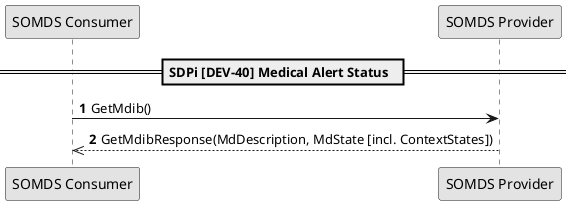 @startuml

skinparam monochrome true
autonumber

!global $str_somds_consumer = "SOMDS Consumer"
!global $str_somds_provider = "SOMDS Provider"

participant "$str_somds_consumer" as consumer
participant "$str_somds_provider" as provider

== SDPi [DEV-40] Medical Alert Status  ==

consumer -> provider: GetMdib()
consumer <<-- provider: GetMdibResponse(MdDescription, MdState [incl. ContextStates])
@enduml